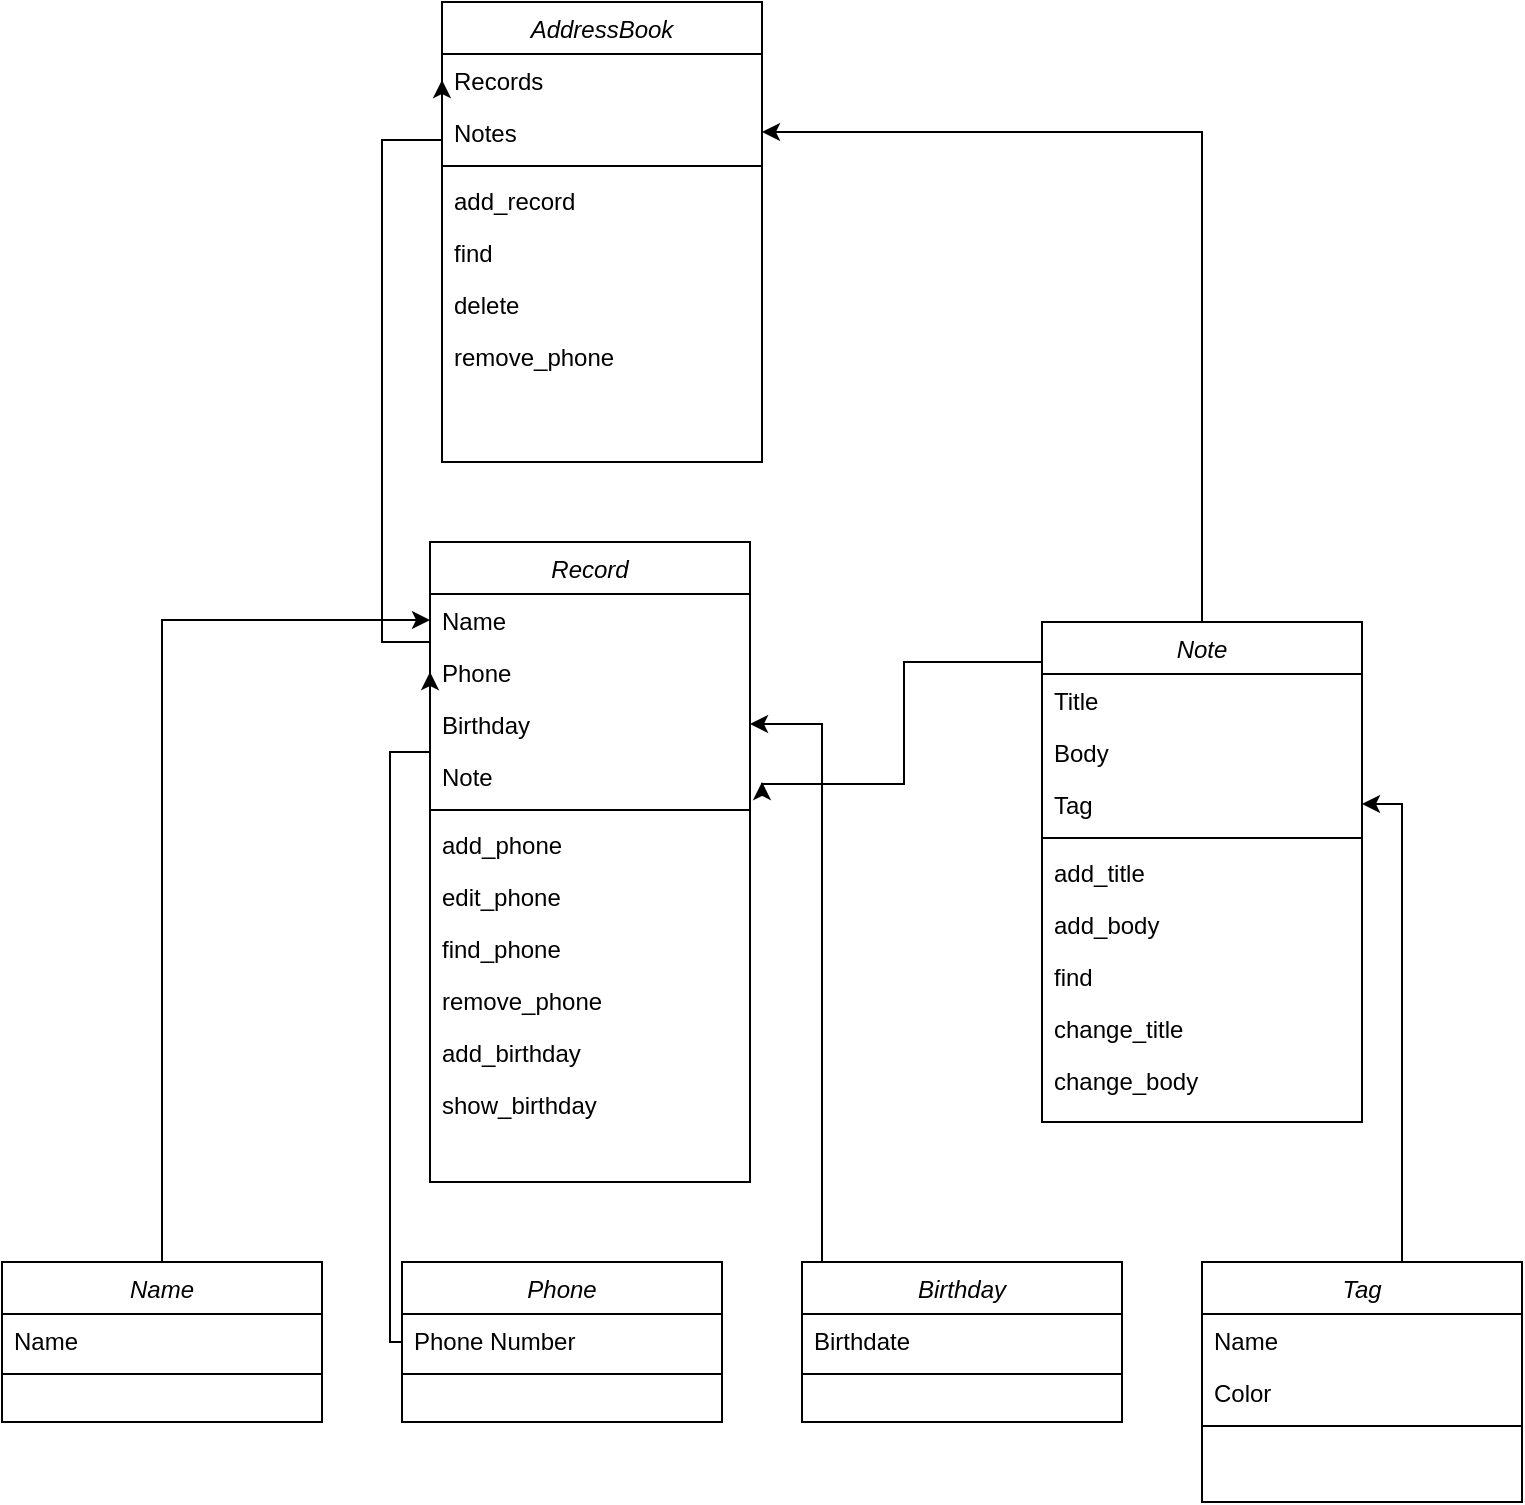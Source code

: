 <mxfile version="24.7.7">
  <diagram id="C5RBs43oDa-KdzZeNtuy" name="Page-1">
    <mxGraphModel dx="746" dy="1626" grid="1" gridSize="10" guides="1" tooltips="1" connect="1" arrows="1" fold="1" page="1" pageScale="1" pageWidth="827" pageHeight="1169" math="0" shadow="0">
      <root>
        <mxCell id="WIyWlLk6GJQsqaUBKTNV-0" />
        <mxCell id="WIyWlLk6GJQsqaUBKTNV-1" parent="WIyWlLk6GJQsqaUBKTNV-0" />
        <mxCell id="RT5_vWD0FZIrRIzfqSI8-41" style="edgeStyle=orthogonalEdgeStyle;rounded=0;orthogonalLoop=1;jettySize=auto;html=1;entryX=0;entryY=0.5;entryDx=0;entryDy=0;" edge="1" parent="WIyWlLk6GJQsqaUBKTNV-1" source="RT5_vWD0FZIrRIzfqSI8-0" target="RT5_vWD0FZIrRIzfqSI8-20">
          <mxGeometry relative="1" as="geometry" />
        </mxCell>
        <mxCell id="RT5_vWD0FZIrRIzfqSI8-0" value="Name" style="swimlane;fontStyle=2;align=center;verticalAlign=top;childLayout=stackLayout;horizontal=1;startSize=26;horizontalStack=0;resizeParent=1;resizeLast=0;collapsible=1;marginBottom=0;rounded=0;shadow=0;strokeWidth=1;" vertex="1" parent="WIyWlLk6GJQsqaUBKTNV-1">
          <mxGeometry x="200" y="-120" width="160" height="80" as="geometry">
            <mxRectangle x="220" y="120" width="160" height="26" as="alternateBounds" />
          </mxGeometry>
        </mxCell>
        <mxCell id="RT5_vWD0FZIrRIzfqSI8-1" value="Name" style="text;align=left;verticalAlign=top;spacingLeft=4;spacingRight=4;overflow=hidden;rotatable=0;points=[[0,0.5],[1,0.5]];portConstraint=eastwest;" vertex="1" parent="RT5_vWD0FZIrRIzfqSI8-0">
          <mxGeometry y="26" width="160" height="26" as="geometry" />
        </mxCell>
        <mxCell id="RT5_vWD0FZIrRIzfqSI8-4" value="" style="line;html=1;strokeWidth=1;align=left;verticalAlign=middle;spacingTop=-1;spacingLeft=3;spacingRight=3;rotatable=0;labelPosition=right;points=[];portConstraint=eastwest;" vertex="1" parent="RT5_vWD0FZIrRIzfqSI8-0">
          <mxGeometry y="52" width="160" height="8" as="geometry" />
        </mxCell>
        <mxCell id="RT5_vWD0FZIrRIzfqSI8-42" style="edgeStyle=orthogonalEdgeStyle;rounded=0;orthogonalLoop=1;jettySize=auto;html=1;entryX=0;entryY=0.5;entryDx=0;entryDy=0;" edge="1" parent="WIyWlLk6GJQsqaUBKTNV-1" source="RT5_vWD0FZIrRIzfqSI8-6" target="RT5_vWD0FZIrRIzfqSI8-21">
          <mxGeometry relative="1" as="geometry">
            <Array as="points">
              <mxPoint x="394" y="-80" />
              <mxPoint x="394" y="-375" />
            </Array>
          </mxGeometry>
        </mxCell>
        <mxCell id="RT5_vWD0FZIrRIzfqSI8-6" value="Phone" style="swimlane;fontStyle=2;align=center;verticalAlign=top;childLayout=stackLayout;horizontal=1;startSize=26;horizontalStack=0;resizeParent=1;resizeLast=0;collapsible=1;marginBottom=0;rounded=0;shadow=0;strokeWidth=1;" vertex="1" parent="WIyWlLk6GJQsqaUBKTNV-1">
          <mxGeometry x="400" y="-120" width="160" height="80" as="geometry">
            <mxRectangle x="220" y="120" width="160" height="26" as="alternateBounds" />
          </mxGeometry>
        </mxCell>
        <mxCell id="RT5_vWD0FZIrRIzfqSI8-8" value="Phone Number" style="text;align=left;verticalAlign=top;spacingLeft=4;spacingRight=4;overflow=hidden;rotatable=0;points=[[0,0.5],[1,0.5]];portConstraint=eastwest;rounded=0;shadow=0;html=0;" vertex="1" parent="RT5_vWD0FZIrRIzfqSI8-6">
          <mxGeometry y="26" width="160" height="26" as="geometry" />
        </mxCell>
        <mxCell id="RT5_vWD0FZIrRIzfqSI8-10" value="" style="line;html=1;strokeWidth=1;align=left;verticalAlign=middle;spacingTop=-1;spacingLeft=3;spacingRight=3;rotatable=0;labelPosition=right;points=[];portConstraint=eastwest;" vertex="1" parent="RT5_vWD0FZIrRIzfqSI8-6">
          <mxGeometry y="52" width="160" height="8" as="geometry" />
        </mxCell>
        <mxCell id="RT5_vWD0FZIrRIzfqSI8-43" style="edgeStyle=orthogonalEdgeStyle;rounded=0;orthogonalLoop=1;jettySize=auto;html=1;entryX=1;entryY=0.5;entryDx=0;entryDy=0;" edge="1" parent="WIyWlLk6GJQsqaUBKTNV-1" source="RT5_vWD0FZIrRIzfqSI8-13" target="RT5_vWD0FZIrRIzfqSI8-22">
          <mxGeometry relative="1" as="geometry">
            <Array as="points">
              <mxPoint x="610" y="-389" />
            </Array>
          </mxGeometry>
        </mxCell>
        <mxCell id="RT5_vWD0FZIrRIzfqSI8-13" value="Birthday" style="swimlane;fontStyle=2;align=center;verticalAlign=top;childLayout=stackLayout;horizontal=1;startSize=26;horizontalStack=0;resizeParent=1;resizeLast=0;collapsible=1;marginBottom=0;rounded=0;shadow=0;strokeWidth=1;" vertex="1" parent="WIyWlLk6GJQsqaUBKTNV-1">
          <mxGeometry x="600" y="-120" width="160" height="80" as="geometry">
            <mxRectangle x="220" y="120" width="160" height="26" as="alternateBounds" />
          </mxGeometry>
        </mxCell>
        <mxCell id="RT5_vWD0FZIrRIzfqSI8-14" value="Birthdate&#xa;" style="text;align=left;verticalAlign=top;spacingLeft=4;spacingRight=4;overflow=hidden;rotatable=0;points=[[0,0.5],[1,0.5]];portConstraint=eastwest;" vertex="1" parent="RT5_vWD0FZIrRIzfqSI8-13">
          <mxGeometry y="26" width="160" height="26" as="geometry" />
        </mxCell>
        <mxCell id="RT5_vWD0FZIrRIzfqSI8-17" value="" style="line;html=1;strokeWidth=1;align=left;verticalAlign=middle;spacingTop=-1;spacingLeft=3;spacingRight=3;rotatable=0;labelPosition=right;points=[];portConstraint=eastwest;" vertex="1" parent="RT5_vWD0FZIrRIzfqSI8-13">
          <mxGeometry y="52" width="160" height="8" as="geometry" />
        </mxCell>
        <mxCell id="RT5_vWD0FZIrRIzfqSI8-44" style="edgeStyle=orthogonalEdgeStyle;rounded=0;orthogonalLoop=1;jettySize=auto;html=1;entryX=0;entryY=0.5;entryDx=0;entryDy=0;" edge="1" parent="WIyWlLk6GJQsqaUBKTNV-1" source="RT5_vWD0FZIrRIzfqSI8-19" target="RT5_vWD0FZIrRIzfqSI8-31">
          <mxGeometry relative="1" as="geometry">
            <Array as="points">
              <mxPoint x="390" y="-430" />
              <mxPoint x="390" y="-681" />
            </Array>
          </mxGeometry>
        </mxCell>
        <mxCell id="RT5_vWD0FZIrRIzfqSI8-19" value="Record" style="swimlane;fontStyle=2;align=center;verticalAlign=top;childLayout=stackLayout;horizontal=1;startSize=26;horizontalStack=0;resizeParent=1;resizeLast=0;collapsible=1;marginBottom=0;rounded=0;shadow=0;strokeWidth=1;" vertex="1" parent="WIyWlLk6GJQsqaUBKTNV-1">
          <mxGeometry x="414" y="-480" width="160" height="320" as="geometry">
            <mxRectangle x="220" y="120" width="160" height="26" as="alternateBounds" />
          </mxGeometry>
        </mxCell>
        <mxCell id="RT5_vWD0FZIrRIzfqSI8-20" value="Name" style="text;align=left;verticalAlign=top;spacingLeft=4;spacingRight=4;overflow=hidden;rotatable=0;points=[[0,0.5],[1,0.5]];portConstraint=eastwest;" vertex="1" parent="RT5_vWD0FZIrRIzfqSI8-19">
          <mxGeometry y="26" width="160" height="26" as="geometry" />
        </mxCell>
        <mxCell id="RT5_vWD0FZIrRIzfqSI8-21" value="Phone" style="text;align=left;verticalAlign=top;spacingLeft=4;spacingRight=4;overflow=hidden;rotatable=0;points=[[0,0.5],[1,0.5]];portConstraint=eastwest;rounded=0;shadow=0;html=0;" vertex="1" parent="RT5_vWD0FZIrRIzfqSI8-19">
          <mxGeometry y="52" width="160" height="26" as="geometry" />
        </mxCell>
        <mxCell id="RT5_vWD0FZIrRIzfqSI8-22" value="Birthday" style="text;align=left;verticalAlign=top;spacingLeft=4;spacingRight=4;overflow=hidden;rotatable=0;points=[[0,0.5],[1,0.5]];portConstraint=eastwest;rounded=0;shadow=0;html=0;" vertex="1" parent="RT5_vWD0FZIrRIzfqSI8-19">
          <mxGeometry y="78" width="160" height="26" as="geometry" />
        </mxCell>
        <mxCell id="RT5_vWD0FZIrRIzfqSI8-61" value="Note" style="text;align=left;verticalAlign=top;spacingLeft=4;spacingRight=4;overflow=hidden;rotatable=0;points=[[0,0.5],[1,0.5]];portConstraint=eastwest;rounded=0;shadow=0;html=0;" vertex="1" parent="RT5_vWD0FZIrRIzfqSI8-19">
          <mxGeometry y="104" width="160" height="26" as="geometry" />
        </mxCell>
        <mxCell id="RT5_vWD0FZIrRIzfqSI8-23" value="" style="line;html=1;strokeWidth=1;align=left;verticalAlign=middle;spacingTop=-1;spacingLeft=3;spacingRight=3;rotatable=0;labelPosition=right;points=[];portConstraint=eastwest;" vertex="1" parent="RT5_vWD0FZIrRIzfqSI8-19">
          <mxGeometry y="130" width="160" height="8" as="geometry" />
        </mxCell>
        <mxCell id="RT5_vWD0FZIrRIzfqSI8-24" value="add_phone" style="text;align=left;verticalAlign=top;spacingLeft=4;spacingRight=4;overflow=hidden;rotatable=0;points=[[0,0.5],[1,0.5]];portConstraint=eastwest;" vertex="1" parent="RT5_vWD0FZIrRIzfqSI8-19">
          <mxGeometry y="138" width="160" height="26" as="geometry" />
        </mxCell>
        <mxCell id="RT5_vWD0FZIrRIzfqSI8-25" value="edit_phone" style="text;align=left;verticalAlign=top;spacingLeft=4;spacingRight=4;overflow=hidden;rotatable=0;points=[[0,0.5],[1,0.5]];portConstraint=eastwest;" vertex="1" parent="RT5_vWD0FZIrRIzfqSI8-19">
          <mxGeometry y="164" width="160" height="26" as="geometry" />
        </mxCell>
        <mxCell id="RT5_vWD0FZIrRIzfqSI8-26" value="find_phone" style="text;align=left;verticalAlign=top;spacingLeft=4;spacingRight=4;overflow=hidden;rotatable=0;points=[[0,0.5],[1,0.5]];portConstraint=eastwest;" vertex="1" parent="RT5_vWD0FZIrRIzfqSI8-19">
          <mxGeometry y="190" width="160" height="26" as="geometry" />
        </mxCell>
        <mxCell id="RT5_vWD0FZIrRIzfqSI8-27" value="remove_phone" style="text;align=left;verticalAlign=top;spacingLeft=4;spacingRight=4;overflow=hidden;rotatable=0;points=[[0,0.5],[1,0.5]];portConstraint=eastwest;" vertex="1" parent="RT5_vWD0FZIrRIzfqSI8-19">
          <mxGeometry y="216" width="160" height="26" as="geometry" />
        </mxCell>
        <mxCell id="RT5_vWD0FZIrRIzfqSI8-28" value="add_birthday" style="text;align=left;verticalAlign=top;spacingLeft=4;spacingRight=4;overflow=hidden;rotatable=0;points=[[0,0.5],[1,0.5]];portConstraint=eastwest;" vertex="1" parent="RT5_vWD0FZIrRIzfqSI8-19">
          <mxGeometry y="242" width="160" height="26" as="geometry" />
        </mxCell>
        <mxCell id="RT5_vWD0FZIrRIzfqSI8-29" value="show_birthday" style="text;align=left;verticalAlign=top;spacingLeft=4;spacingRight=4;overflow=hidden;rotatable=0;points=[[0,0.5],[1,0.5]];portConstraint=eastwest;" vertex="1" parent="RT5_vWD0FZIrRIzfqSI8-19">
          <mxGeometry y="268" width="160" height="26" as="geometry" />
        </mxCell>
        <mxCell id="RT5_vWD0FZIrRIzfqSI8-30" value="AddressBook&#xa;" style="swimlane;fontStyle=2;align=center;verticalAlign=top;childLayout=stackLayout;horizontal=1;startSize=26;horizontalStack=0;resizeParent=1;resizeLast=0;collapsible=1;marginBottom=0;rounded=0;shadow=0;strokeWidth=1;" vertex="1" parent="WIyWlLk6GJQsqaUBKTNV-1">
          <mxGeometry x="420" y="-750" width="160" height="230" as="geometry">
            <mxRectangle x="220" y="120" width="160" height="26" as="alternateBounds" />
          </mxGeometry>
        </mxCell>
        <mxCell id="RT5_vWD0FZIrRIzfqSI8-31" value="Records" style="text;align=left;verticalAlign=top;spacingLeft=4;spacingRight=4;overflow=hidden;rotatable=0;points=[[0,0.5],[1,0.5]];portConstraint=eastwest;" vertex="1" parent="RT5_vWD0FZIrRIzfqSI8-30">
          <mxGeometry y="26" width="160" height="26" as="geometry" />
        </mxCell>
        <mxCell id="RT5_vWD0FZIrRIzfqSI8-60" value="Notes" style="text;align=left;verticalAlign=top;spacingLeft=4;spacingRight=4;overflow=hidden;rotatable=0;points=[[0,0.5],[1,0.5]];portConstraint=eastwest;" vertex="1" parent="RT5_vWD0FZIrRIzfqSI8-30">
          <mxGeometry y="52" width="160" height="26" as="geometry" />
        </mxCell>
        <mxCell id="RT5_vWD0FZIrRIzfqSI8-34" value="" style="line;html=1;strokeWidth=1;align=left;verticalAlign=middle;spacingTop=-1;spacingLeft=3;spacingRight=3;rotatable=0;labelPosition=right;points=[];portConstraint=eastwest;" vertex="1" parent="RT5_vWD0FZIrRIzfqSI8-30">
          <mxGeometry y="78" width="160" height="8" as="geometry" />
        </mxCell>
        <mxCell id="RT5_vWD0FZIrRIzfqSI8-35" value="add_record" style="text;align=left;verticalAlign=top;spacingLeft=4;spacingRight=4;overflow=hidden;rotatable=0;points=[[0,0.5],[1,0.5]];portConstraint=eastwest;" vertex="1" parent="RT5_vWD0FZIrRIzfqSI8-30">
          <mxGeometry y="86" width="160" height="26" as="geometry" />
        </mxCell>
        <mxCell id="RT5_vWD0FZIrRIzfqSI8-36" value="find" style="text;align=left;verticalAlign=top;spacingLeft=4;spacingRight=4;overflow=hidden;rotatable=0;points=[[0,0.5],[1,0.5]];portConstraint=eastwest;" vertex="1" parent="RT5_vWD0FZIrRIzfqSI8-30">
          <mxGeometry y="112" width="160" height="26" as="geometry" />
        </mxCell>
        <mxCell id="RT5_vWD0FZIrRIzfqSI8-37" value="delete" style="text;align=left;verticalAlign=top;spacingLeft=4;spacingRight=4;overflow=hidden;rotatable=0;points=[[0,0.5],[1,0.5]];portConstraint=eastwest;" vertex="1" parent="RT5_vWD0FZIrRIzfqSI8-30">
          <mxGeometry y="138" width="160" height="26" as="geometry" />
        </mxCell>
        <mxCell id="RT5_vWD0FZIrRIzfqSI8-38" value="remove_phone" style="text;align=left;verticalAlign=top;spacingLeft=4;spacingRight=4;overflow=hidden;rotatable=0;points=[[0,0.5],[1,0.5]];portConstraint=eastwest;" vertex="1" parent="RT5_vWD0FZIrRIzfqSI8-30">
          <mxGeometry y="164" width="160" height="26" as="geometry" />
        </mxCell>
        <mxCell id="RT5_vWD0FZIrRIzfqSI8-62" style="edgeStyle=orthogonalEdgeStyle;rounded=0;orthogonalLoop=1;jettySize=auto;html=1;" edge="1" parent="WIyWlLk6GJQsqaUBKTNV-1" source="RT5_vWD0FZIrRIzfqSI8-45">
          <mxGeometry relative="1" as="geometry">
            <mxPoint x="580" y="-360" as="targetPoint" />
            <Array as="points">
              <mxPoint x="651" y="-420" />
              <mxPoint x="651" y="-359" />
            </Array>
          </mxGeometry>
        </mxCell>
        <mxCell id="RT5_vWD0FZIrRIzfqSI8-63" style="edgeStyle=orthogonalEdgeStyle;rounded=0;orthogonalLoop=1;jettySize=auto;html=1;entryX=1;entryY=0.5;entryDx=0;entryDy=0;" edge="1" parent="WIyWlLk6GJQsqaUBKTNV-1" source="RT5_vWD0FZIrRIzfqSI8-45" target="RT5_vWD0FZIrRIzfqSI8-60">
          <mxGeometry relative="1" as="geometry" />
        </mxCell>
        <mxCell id="RT5_vWD0FZIrRIzfqSI8-45" value="Note" style="swimlane;fontStyle=2;align=center;verticalAlign=top;childLayout=stackLayout;horizontal=1;startSize=26;horizontalStack=0;resizeParent=1;resizeLast=0;collapsible=1;marginBottom=0;rounded=0;shadow=0;strokeWidth=1;" vertex="1" parent="WIyWlLk6GJQsqaUBKTNV-1">
          <mxGeometry x="720" y="-440" width="160" height="250" as="geometry">
            <mxRectangle x="220" y="120" width="160" height="26" as="alternateBounds" />
          </mxGeometry>
        </mxCell>
        <mxCell id="RT5_vWD0FZIrRIzfqSI8-46" value="Title" style="text;align=left;verticalAlign=top;spacingLeft=4;spacingRight=4;overflow=hidden;rotatable=0;points=[[0,0.5],[1,0.5]];portConstraint=eastwest;" vertex="1" parent="RT5_vWD0FZIrRIzfqSI8-45">
          <mxGeometry y="26" width="160" height="26" as="geometry" />
        </mxCell>
        <mxCell id="RT5_vWD0FZIrRIzfqSI8-56" value="Body" style="text;align=left;verticalAlign=top;spacingLeft=4;spacingRight=4;overflow=hidden;rotatable=0;points=[[0,0.5],[1,0.5]];portConstraint=eastwest;" vertex="1" parent="RT5_vWD0FZIrRIzfqSI8-45">
          <mxGeometry y="52" width="160" height="26" as="geometry" />
        </mxCell>
        <mxCell id="RT5_vWD0FZIrRIzfqSI8-57" value="Tag" style="text;align=left;verticalAlign=top;spacingLeft=4;spacingRight=4;overflow=hidden;rotatable=0;points=[[0,0.5],[1,0.5]];portConstraint=eastwest;" vertex="1" parent="RT5_vWD0FZIrRIzfqSI8-45">
          <mxGeometry y="78" width="160" height="26" as="geometry" />
        </mxCell>
        <mxCell id="RT5_vWD0FZIrRIzfqSI8-47" value="" style="line;html=1;strokeWidth=1;align=left;verticalAlign=middle;spacingTop=-1;spacingLeft=3;spacingRight=3;rotatable=0;labelPosition=right;points=[];portConstraint=eastwest;" vertex="1" parent="RT5_vWD0FZIrRIzfqSI8-45">
          <mxGeometry y="104" width="160" height="8" as="geometry" />
        </mxCell>
        <mxCell id="RT5_vWD0FZIrRIzfqSI8-48" value="add_title&#xa;" style="text;align=left;verticalAlign=top;spacingLeft=4;spacingRight=4;overflow=hidden;rotatable=0;points=[[0,0.5],[1,0.5]];portConstraint=eastwest;" vertex="1" parent="RT5_vWD0FZIrRIzfqSI8-45">
          <mxGeometry y="112" width="160" height="26" as="geometry" />
        </mxCell>
        <mxCell id="RT5_vWD0FZIrRIzfqSI8-49" value="add_body" style="text;align=left;verticalAlign=top;spacingLeft=4;spacingRight=4;overflow=hidden;rotatable=0;points=[[0,0.5],[1,0.5]];portConstraint=eastwest;" vertex="1" parent="RT5_vWD0FZIrRIzfqSI8-45">
          <mxGeometry y="138" width="160" height="26" as="geometry" />
        </mxCell>
        <mxCell id="RT5_vWD0FZIrRIzfqSI8-50" value="find" style="text;align=left;verticalAlign=top;spacingLeft=4;spacingRight=4;overflow=hidden;rotatable=0;points=[[0,0.5],[1,0.5]];portConstraint=eastwest;" vertex="1" parent="RT5_vWD0FZIrRIzfqSI8-45">
          <mxGeometry y="164" width="160" height="26" as="geometry" />
        </mxCell>
        <mxCell id="RT5_vWD0FZIrRIzfqSI8-51" value="change_title" style="text;align=left;verticalAlign=top;spacingLeft=4;spacingRight=4;overflow=hidden;rotatable=0;points=[[0,0.5],[1,0.5]];portConstraint=eastwest;" vertex="1" parent="RT5_vWD0FZIrRIzfqSI8-45">
          <mxGeometry y="190" width="160" height="26" as="geometry" />
        </mxCell>
        <mxCell id="RT5_vWD0FZIrRIzfqSI8-58" style="edgeStyle=orthogonalEdgeStyle;rounded=0;orthogonalLoop=1;jettySize=auto;html=1;exitX=0.5;exitY=0;exitDx=0;exitDy=0;entryX=1;entryY=0.5;entryDx=0;entryDy=0;" edge="1" parent="WIyWlLk6GJQsqaUBKTNV-1" source="RT5_vWD0FZIrRIzfqSI8-52" target="RT5_vWD0FZIrRIzfqSI8-57">
          <mxGeometry relative="1" as="geometry">
            <Array as="points">
              <mxPoint x="900" y="-120" />
              <mxPoint x="900" y="-349" />
            </Array>
          </mxGeometry>
        </mxCell>
        <mxCell id="RT5_vWD0FZIrRIzfqSI8-52" value="Tag" style="swimlane;fontStyle=2;align=center;verticalAlign=top;childLayout=stackLayout;horizontal=1;startSize=26;horizontalStack=0;resizeParent=1;resizeLast=0;collapsible=1;marginBottom=0;rounded=0;shadow=0;strokeWidth=1;" vertex="1" parent="WIyWlLk6GJQsqaUBKTNV-1">
          <mxGeometry x="800" y="-120" width="160" height="120" as="geometry">
            <mxRectangle x="220" y="120" width="160" height="26" as="alternateBounds" />
          </mxGeometry>
        </mxCell>
        <mxCell id="RT5_vWD0FZIrRIzfqSI8-53" value="Name" style="text;align=left;verticalAlign=top;spacingLeft=4;spacingRight=4;overflow=hidden;rotatable=0;points=[[0,0.5],[1,0.5]];portConstraint=eastwest;" vertex="1" parent="RT5_vWD0FZIrRIzfqSI8-52">
          <mxGeometry y="26" width="160" height="26" as="geometry" />
        </mxCell>
        <mxCell id="RT5_vWD0FZIrRIzfqSI8-55" value="Color" style="text;align=left;verticalAlign=top;spacingLeft=4;spacingRight=4;overflow=hidden;rotatable=0;points=[[0,0.5],[1,0.5]];portConstraint=eastwest;" vertex="1" parent="RT5_vWD0FZIrRIzfqSI8-52">
          <mxGeometry y="52" width="160" height="26" as="geometry" />
        </mxCell>
        <mxCell id="RT5_vWD0FZIrRIzfqSI8-54" value="" style="line;html=1;strokeWidth=1;align=left;verticalAlign=middle;spacingTop=-1;spacingLeft=3;spacingRight=3;rotatable=0;labelPosition=right;points=[];portConstraint=eastwest;" vertex="1" parent="RT5_vWD0FZIrRIzfqSI8-52">
          <mxGeometry y="78" width="160" height="8" as="geometry" />
        </mxCell>
        <mxCell id="RT5_vWD0FZIrRIzfqSI8-59" value="change_body" style="text;align=left;verticalAlign=top;spacingLeft=4;spacingRight=4;overflow=hidden;rotatable=0;points=[[0,0.5],[1,0.5]];portConstraint=eastwest;" vertex="1" parent="WIyWlLk6GJQsqaUBKTNV-1">
          <mxGeometry x="720" y="-224" width="160" height="26" as="geometry" />
        </mxCell>
      </root>
    </mxGraphModel>
  </diagram>
</mxfile>
